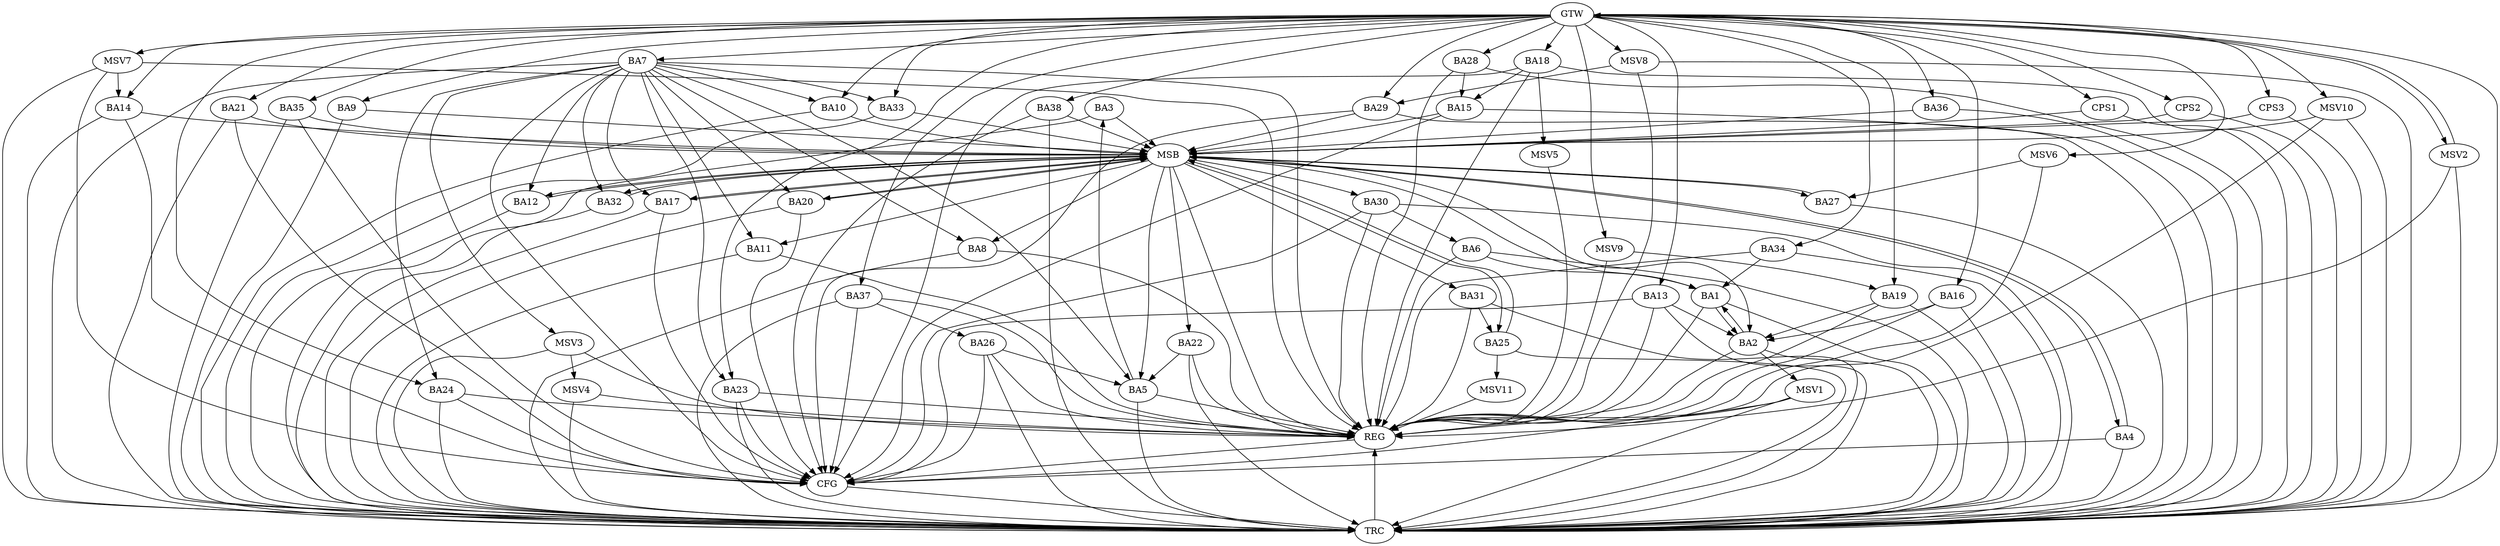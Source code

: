 strict digraph G {
  BA1 [ label="BA1" ];
  BA2 [ label="BA2" ];
  BA3 [ label="BA3" ];
  BA4 [ label="BA4" ];
  BA5 [ label="BA5" ];
  BA6 [ label="BA6" ];
  BA7 [ label="BA7" ];
  BA8 [ label="BA8" ];
  BA9 [ label="BA9" ];
  BA10 [ label="BA10" ];
  BA11 [ label="BA11" ];
  BA12 [ label="BA12" ];
  BA13 [ label="BA13" ];
  BA14 [ label="BA14" ];
  BA15 [ label="BA15" ];
  BA16 [ label="BA16" ];
  BA17 [ label="BA17" ];
  BA18 [ label="BA18" ];
  BA19 [ label="BA19" ];
  BA20 [ label="BA20" ];
  BA21 [ label="BA21" ];
  BA22 [ label="BA22" ];
  BA23 [ label="BA23" ];
  BA24 [ label="BA24" ];
  BA25 [ label="BA25" ];
  BA26 [ label="BA26" ];
  BA27 [ label="BA27" ];
  BA28 [ label="BA28" ];
  BA29 [ label="BA29" ];
  BA30 [ label="BA30" ];
  BA31 [ label="BA31" ];
  BA32 [ label="BA32" ];
  BA33 [ label="BA33" ];
  BA34 [ label="BA34" ];
  BA35 [ label="BA35" ];
  BA36 [ label="BA36" ];
  BA37 [ label="BA37" ];
  BA38 [ label="BA38" ];
  CPS1 [ label="CPS1" ];
  CPS2 [ label="CPS2" ];
  CPS3 [ label="CPS3" ];
  GTW [ label="GTW" ];
  REG [ label="REG" ];
  MSB [ label="MSB" ];
  CFG [ label="CFG" ];
  TRC [ label="TRC" ];
  MSV1 [ label="MSV1" ];
  MSV2 [ label="MSV2" ];
  MSV3 [ label="MSV3" ];
  MSV4 [ label="MSV4" ];
  MSV5 [ label="MSV5" ];
  MSV6 [ label="MSV6" ];
  MSV7 [ label="MSV7" ];
  MSV8 [ label="MSV8" ];
  MSV9 [ label="MSV9" ];
  MSV10 [ label="MSV10" ];
  MSV11 [ label="MSV11" ];
  BA1 -> BA2;
  BA2 -> BA1;
  BA5 -> BA3;
  BA6 -> BA1;
  BA7 -> BA5;
  BA13 -> BA2;
  BA16 -> BA2;
  BA18 -> BA15;
  BA19 -> BA2;
  BA22 -> BA5;
  BA26 -> BA5;
  BA28 -> BA15;
  BA30 -> BA6;
  BA31 -> BA25;
  BA34 -> BA1;
  BA37 -> BA26;
  GTW -> BA7;
  GTW -> BA9;
  GTW -> BA10;
  GTW -> BA13;
  GTW -> BA14;
  GTW -> BA16;
  GTW -> BA18;
  GTW -> BA19;
  GTW -> BA21;
  GTW -> BA23;
  GTW -> BA24;
  GTW -> BA28;
  GTW -> BA29;
  GTW -> BA33;
  GTW -> BA34;
  GTW -> BA35;
  GTW -> BA36;
  GTW -> BA37;
  GTW -> BA38;
  GTW -> CPS1;
  GTW -> CPS2;
  GTW -> CPS3;
  BA1 -> REG;
  BA2 -> REG;
  BA5 -> REG;
  BA6 -> REG;
  BA7 -> REG;
  BA8 -> REG;
  BA11 -> REG;
  BA13 -> REG;
  BA16 -> REG;
  BA18 -> REG;
  BA19 -> REG;
  BA22 -> REG;
  BA23 -> REG;
  BA24 -> REG;
  BA26 -> REG;
  BA28 -> REG;
  BA30 -> REG;
  BA31 -> REG;
  BA34 -> REG;
  BA37 -> REG;
  BA3 -> MSB;
  MSB -> BA2;
  MSB -> REG;
  BA4 -> MSB;
  BA9 -> MSB;
  BA10 -> MSB;
  BA12 -> MSB;
  BA14 -> MSB;
  MSB -> BA12;
  BA15 -> MSB;
  BA17 -> MSB;
  MSB -> BA5;
  BA20 -> MSB;
  MSB -> BA4;
  BA21 -> MSB;
  MSB -> BA17;
  BA25 -> MSB;
  MSB -> BA1;
  BA27 -> MSB;
  MSB -> BA20;
  BA29 -> MSB;
  BA32 -> MSB;
  BA33 -> MSB;
  MSB -> BA32;
  BA35 -> MSB;
  MSB -> BA27;
  BA36 -> MSB;
  BA38 -> MSB;
  CPS1 -> MSB;
  MSB -> BA11;
  MSB -> BA31;
  CPS2 -> MSB;
  MSB -> BA22;
  CPS3 -> MSB;
  MSB -> BA25;
  MSB -> BA8;
  MSB -> BA30;
  BA15 -> CFG;
  BA4 -> CFG;
  BA14 -> CFG;
  BA18 -> CFG;
  BA24 -> CFG;
  BA35 -> CFG;
  BA29 -> CFG;
  BA37 -> CFG;
  BA30 -> CFG;
  BA7 -> CFG;
  BA20 -> CFG;
  BA21 -> CFG;
  BA26 -> CFG;
  BA17 -> CFG;
  BA38 -> CFG;
  BA13 -> CFG;
  BA23 -> CFG;
  REG -> CFG;
  BA1 -> TRC;
  BA2 -> TRC;
  BA3 -> TRC;
  BA4 -> TRC;
  BA5 -> TRC;
  BA6 -> TRC;
  BA7 -> TRC;
  BA8 -> TRC;
  BA9 -> TRC;
  BA10 -> TRC;
  BA11 -> TRC;
  BA12 -> TRC;
  BA13 -> TRC;
  BA14 -> TRC;
  BA15 -> TRC;
  BA16 -> TRC;
  BA17 -> TRC;
  BA18 -> TRC;
  BA19 -> TRC;
  BA20 -> TRC;
  BA21 -> TRC;
  BA22 -> TRC;
  BA23 -> TRC;
  BA24 -> TRC;
  BA25 -> TRC;
  BA26 -> TRC;
  BA27 -> TRC;
  BA28 -> TRC;
  BA29 -> TRC;
  BA30 -> TRC;
  BA31 -> TRC;
  BA32 -> TRC;
  BA33 -> TRC;
  BA34 -> TRC;
  BA35 -> TRC;
  BA36 -> TRC;
  BA37 -> TRC;
  BA38 -> TRC;
  CPS1 -> TRC;
  CPS2 -> TRC;
  CPS3 -> TRC;
  GTW -> TRC;
  CFG -> TRC;
  TRC -> REG;
  BA7 -> BA23;
  BA7 -> BA32;
  BA7 -> BA33;
  BA7 -> BA10;
  BA7 -> BA20;
  BA7 -> BA8;
  BA7 -> BA12;
  BA7 -> BA17;
  BA7 -> BA24;
  BA7 -> BA11;
  BA2 -> MSV1;
  MSV1 -> REG;
  MSV1 -> TRC;
  MSV1 -> CFG;
  MSV2 -> GTW;
  GTW -> MSV2;
  MSV2 -> REG;
  MSV2 -> TRC;
  BA7 -> MSV3;
  MSV3 -> REG;
  MSV3 -> TRC;
  MSV3 -> MSV4;
  MSV4 -> REG;
  MSV4 -> TRC;
  BA18 -> MSV5;
  MSV5 -> REG;
  MSV6 -> BA27;
  GTW -> MSV6;
  MSV6 -> REG;
  MSV7 -> BA14;
  GTW -> MSV7;
  MSV7 -> REG;
  MSV7 -> TRC;
  MSV7 -> CFG;
  MSV8 -> BA29;
  GTW -> MSV8;
  MSV8 -> REG;
  MSV8 -> TRC;
  MSV9 -> BA19;
  GTW -> MSV9;
  MSV9 -> REG;
  MSV10 -> MSB;
  GTW -> MSV10;
  MSV10 -> REG;
  MSV10 -> TRC;
  BA25 -> MSV11;
  MSV11 -> REG;
}
